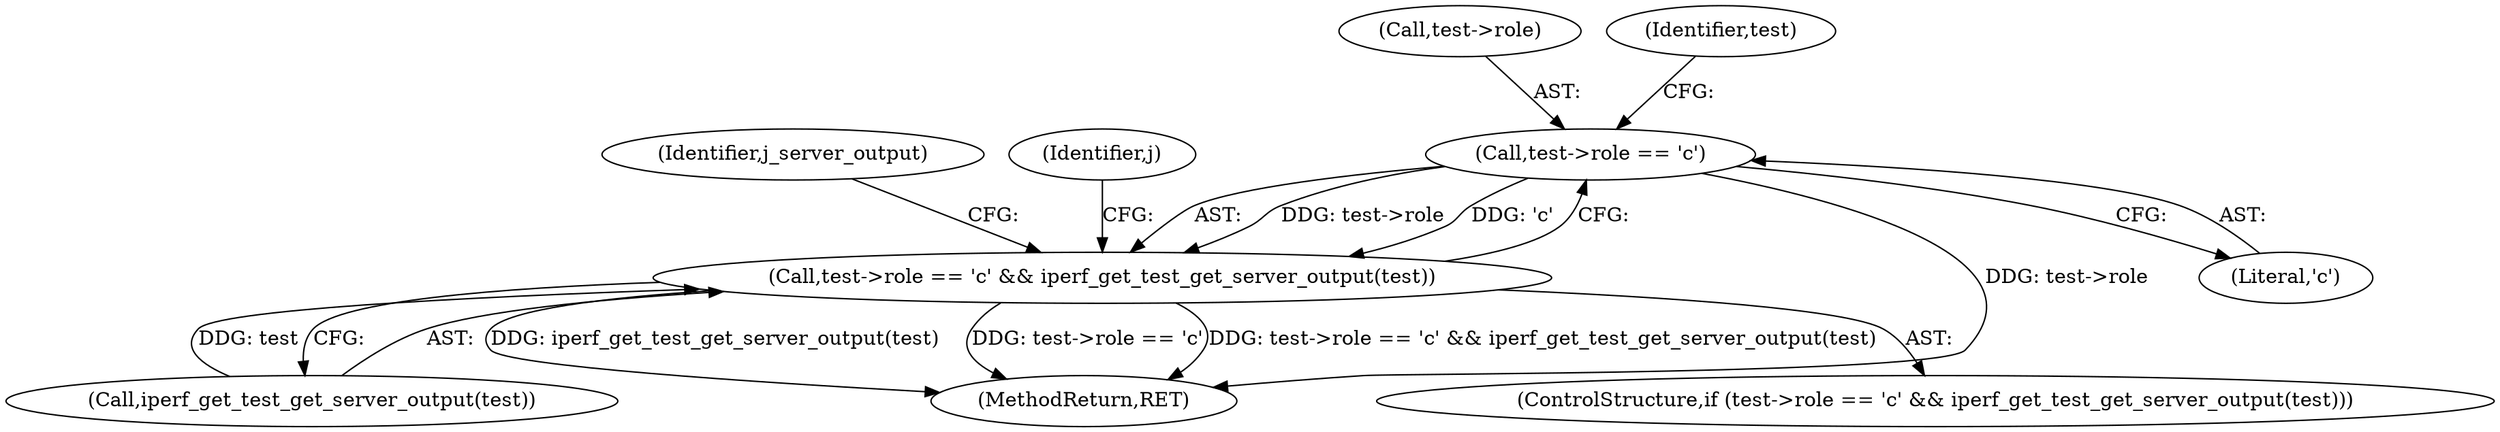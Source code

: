 digraph "0_iperf_91f2fa59e8ed80dfbf400add0164ee0e508e412a_48@pointer" {
"1000463" [label="(Call,test->role == 'c')"];
"1000462" [label="(Call,test->role == 'c' && iperf_get_test_get_server_output(test))"];
"1000464" [label="(Call,test->role)"];
"1000468" [label="(Call,iperf_get_test_get_server_output(test))"];
"1000463" [label="(Call,test->role == 'c')"];
"1000472" [label="(Identifier,j_server_output)"];
"1000507" [label="(Identifier,j)"];
"1000510" [label="(MethodReturn,RET)"];
"1000461" [label="(ControlStructure,if (test->role == 'c' && iperf_get_test_get_server_output(test)))"];
"1000469" [label="(Identifier,test)"];
"1000462" [label="(Call,test->role == 'c' && iperf_get_test_get_server_output(test))"];
"1000467" [label="(Literal,'c')"];
"1000463" -> "1000462"  [label="AST: "];
"1000463" -> "1000467"  [label="CFG: "];
"1000464" -> "1000463"  [label="AST: "];
"1000467" -> "1000463"  [label="AST: "];
"1000469" -> "1000463"  [label="CFG: "];
"1000462" -> "1000463"  [label="CFG: "];
"1000463" -> "1000510"  [label="DDG: test->role"];
"1000463" -> "1000462"  [label="DDG: test->role"];
"1000463" -> "1000462"  [label="DDG: 'c'"];
"1000462" -> "1000461"  [label="AST: "];
"1000462" -> "1000468"  [label="CFG: "];
"1000468" -> "1000462"  [label="AST: "];
"1000472" -> "1000462"  [label="CFG: "];
"1000507" -> "1000462"  [label="CFG: "];
"1000462" -> "1000510"  [label="DDG: iperf_get_test_get_server_output(test)"];
"1000462" -> "1000510"  [label="DDG: test->role == 'c'"];
"1000462" -> "1000510"  [label="DDG: test->role == 'c' && iperf_get_test_get_server_output(test)"];
"1000468" -> "1000462"  [label="DDG: test"];
}
